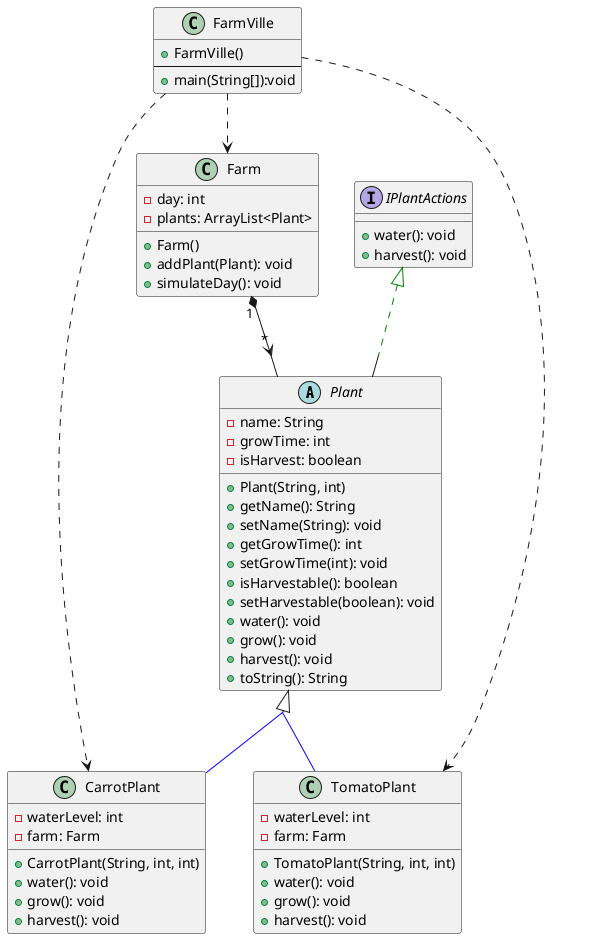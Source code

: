 @startuml
skinparam groupInheritance 2

abstract class Plant {
    -name: String
    -growTime: int
    -isHarvest: boolean

    +Plant(String, int)
    +getName(): String
    +setName(String): void
    +getGrowTime(): int
    +setGrowTime(int): void
    +isHarvestable(): boolean
    +setHarvestable(boolean): void
    +water(): void
    +grow(): void
    +harvest(): void
    +toString(): String
}

interface IPlantActions {
    +water(): void
    +harvest(): void
}

class TomatoPlant {
    -waterLevel: int
    -farm: Farm

    +TomatoPlant(String, int, int)
    +water(): void
    +grow(): void
    +harvest(): void
}

class CarrotPlant {
    -waterLevel: int
    -farm: Farm

    +CarrotPlant(String, int, int)
    +water(): void
    +grow(): void
    +harvest(): void
}

class Farm {
    -day: int
    -plants: ArrayList<Plant>

    +Farm()
    +addPlant(Plant): void
    +simulateDay(): void
}

class FarmVille{
+FarmVille()
--
+main(String[]):void
}

FarmVille ..> Farm
FarmVille ..>TomatoPlant
FarmVille ..>CarrotPlant

Plant <|-[#blue]- TomatoPlant
Plant <|-[#blue]- CarrotPlant

Farm "1" *--> "*" Plant

IPlantActions <|.[#green]. Plant

@enduml